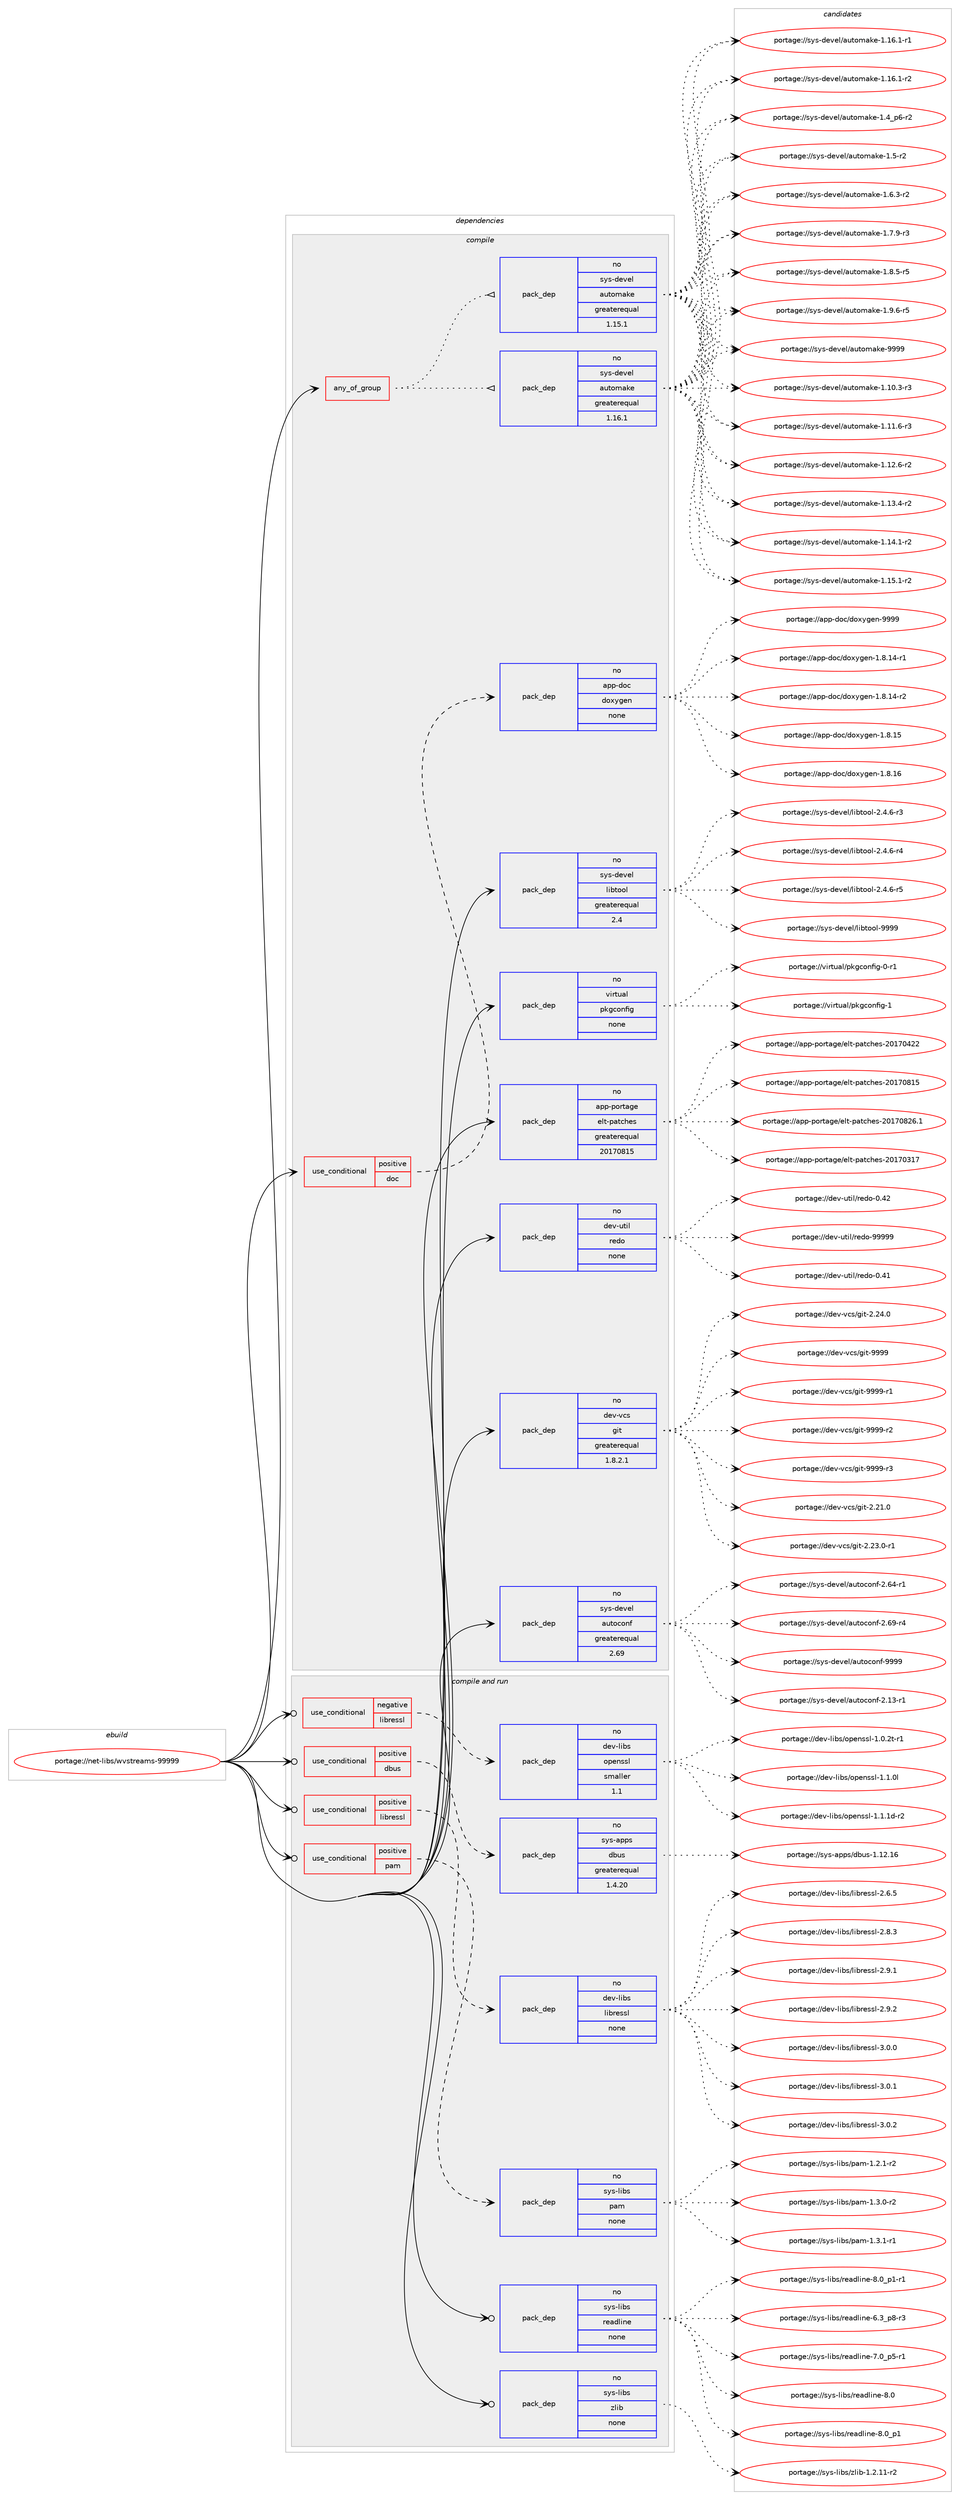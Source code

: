digraph prolog {

# *************
# Graph options
# *************

newrank=true;
concentrate=true;
compound=true;
graph [rankdir=LR,fontname=Helvetica,fontsize=10,ranksep=1.5];#, ranksep=2.5, nodesep=0.2];
edge  [arrowhead=vee];
node  [fontname=Helvetica,fontsize=10];

# **********
# The ebuild
# **********

subgraph cluster_leftcol {
color=gray;
rank=same;
label=<<i>ebuild</i>>;
id [label="portage://net-libs/wvstreams-99999", color=red, width=4, href="../net-libs/wvstreams-99999.svg"];
}

# ****************
# The dependencies
# ****************

subgraph cluster_midcol {
color=gray;
label=<<i>dependencies</i>>;
subgraph cluster_compile {
fillcolor="#eeeeee";
style=filled;
label=<<i>compile</i>>;
subgraph any5876 {
dependency362014 [label=<<TABLE BORDER="0" CELLBORDER="1" CELLSPACING="0" CELLPADDING="4"><TR><TD CELLPADDING="10">any_of_group</TD></TR></TABLE>>, shape=none, color=red];subgraph pack265403 {
dependency362015 [label=<<TABLE BORDER="0" CELLBORDER="1" CELLSPACING="0" CELLPADDING="4" WIDTH="220"><TR><TD ROWSPAN="6" CELLPADDING="30">pack_dep</TD></TR><TR><TD WIDTH="110">no</TD></TR><TR><TD>sys-devel</TD></TR><TR><TD>automake</TD></TR><TR><TD>greaterequal</TD></TR><TR><TD>1.16.1</TD></TR></TABLE>>, shape=none, color=blue];
}
dependency362014:e -> dependency362015:w [weight=20,style="dotted",arrowhead="oinv"];
subgraph pack265404 {
dependency362016 [label=<<TABLE BORDER="0" CELLBORDER="1" CELLSPACING="0" CELLPADDING="4" WIDTH="220"><TR><TD ROWSPAN="6" CELLPADDING="30">pack_dep</TD></TR><TR><TD WIDTH="110">no</TD></TR><TR><TD>sys-devel</TD></TR><TR><TD>automake</TD></TR><TR><TD>greaterequal</TD></TR><TR><TD>1.15.1</TD></TR></TABLE>>, shape=none, color=blue];
}
dependency362014:e -> dependency362016:w [weight=20,style="dotted",arrowhead="oinv"];
}
id:e -> dependency362014:w [weight=20,style="solid",arrowhead="vee"];
subgraph cond90583 {
dependency362017 [label=<<TABLE BORDER="0" CELLBORDER="1" CELLSPACING="0" CELLPADDING="4"><TR><TD ROWSPAN="3" CELLPADDING="10">use_conditional</TD></TR><TR><TD>positive</TD></TR><TR><TD>doc</TD></TR></TABLE>>, shape=none, color=red];
subgraph pack265405 {
dependency362018 [label=<<TABLE BORDER="0" CELLBORDER="1" CELLSPACING="0" CELLPADDING="4" WIDTH="220"><TR><TD ROWSPAN="6" CELLPADDING="30">pack_dep</TD></TR><TR><TD WIDTH="110">no</TD></TR><TR><TD>app-doc</TD></TR><TR><TD>doxygen</TD></TR><TR><TD>none</TD></TR><TR><TD></TD></TR></TABLE>>, shape=none, color=blue];
}
dependency362017:e -> dependency362018:w [weight=20,style="dashed",arrowhead="vee"];
}
id:e -> dependency362017:w [weight=20,style="solid",arrowhead="vee"];
subgraph pack265406 {
dependency362019 [label=<<TABLE BORDER="0" CELLBORDER="1" CELLSPACING="0" CELLPADDING="4" WIDTH="220"><TR><TD ROWSPAN="6" CELLPADDING="30">pack_dep</TD></TR><TR><TD WIDTH="110">no</TD></TR><TR><TD>app-portage</TD></TR><TR><TD>elt-patches</TD></TR><TR><TD>greaterequal</TD></TR><TR><TD>20170815</TD></TR></TABLE>>, shape=none, color=blue];
}
id:e -> dependency362019:w [weight=20,style="solid",arrowhead="vee"];
subgraph pack265407 {
dependency362020 [label=<<TABLE BORDER="0" CELLBORDER="1" CELLSPACING="0" CELLPADDING="4" WIDTH="220"><TR><TD ROWSPAN="6" CELLPADDING="30">pack_dep</TD></TR><TR><TD WIDTH="110">no</TD></TR><TR><TD>dev-util</TD></TR><TR><TD>redo</TD></TR><TR><TD>none</TD></TR><TR><TD></TD></TR></TABLE>>, shape=none, color=blue];
}
id:e -> dependency362020:w [weight=20,style="solid",arrowhead="vee"];
subgraph pack265408 {
dependency362021 [label=<<TABLE BORDER="0" CELLBORDER="1" CELLSPACING="0" CELLPADDING="4" WIDTH="220"><TR><TD ROWSPAN="6" CELLPADDING="30">pack_dep</TD></TR><TR><TD WIDTH="110">no</TD></TR><TR><TD>dev-vcs</TD></TR><TR><TD>git</TD></TR><TR><TD>greaterequal</TD></TR><TR><TD>1.8.2.1</TD></TR></TABLE>>, shape=none, color=blue];
}
id:e -> dependency362021:w [weight=20,style="solid",arrowhead="vee"];
subgraph pack265409 {
dependency362022 [label=<<TABLE BORDER="0" CELLBORDER="1" CELLSPACING="0" CELLPADDING="4" WIDTH="220"><TR><TD ROWSPAN="6" CELLPADDING="30">pack_dep</TD></TR><TR><TD WIDTH="110">no</TD></TR><TR><TD>sys-devel</TD></TR><TR><TD>autoconf</TD></TR><TR><TD>greaterequal</TD></TR><TR><TD>2.69</TD></TR></TABLE>>, shape=none, color=blue];
}
id:e -> dependency362022:w [weight=20,style="solid",arrowhead="vee"];
subgraph pack265410 {
dependency362023 [label=<<TABLE BORDER="0" CELLBORDER="1" CELLSPACING="0" CELLPADDING="4" WIDTH="220"><TR><TD ROWSPAN="6" CELLPADDING="30">pack_dep</TD></TR><TR><TD WIDTH="110">no</TD></TR><TR><TD>sys-devel</TD></TR><TR><TD>libtool</TD></TR><TR><TD>greaterequal</TD></TR><TR><TD>2.4</TD></TR></TABLE>>, shape=none, color=blue];
}
id:e -> dependency362023:w [weight=20,style="solid",arrowhead="vee"];
subgraph pack265411 {
dependency362024 [label=<<TABLE BORDER="0" CELLBORDER="1" CELLSPACING="0" CELLPADDING="4" WIDTH="220"><TR><TD ROWSPAN="6" CELLPADDING="30">pack_dep</TD></TR><TR><TD WIDTH="110">no</TD></TR><TR><TD>virtual</TD></TR><TR><TD>pkgconfig</TD></TR><TR><TD>none</TD></TR><TR><TD></TD></TR></TABLE>>, shape=none, color=blue];
}
id:e -> dependency362024:w [weight=20,style="solid",arrowhead="vee"];
}
subgraph cluster_compileandrun {
fillcolor="#eeeeee";
style=filled;
label=<<i>compile and run</i>>;
subgraph cond90584 {
dependency362025 [label=<<TABLE BORDER="0" CELLBORDER="1" CELLSPACING="0" CELLPADDING="4"><TR><TD ROWSPAN="3" CELLPADDING="10">use_conditional</TD></TR><TR><TD>negative</TD></TR><TR><TD>libressl</TD></TR></TABLE>>, shape=none, color=red];
subgraph pack265412 {
dependency362026 [label=<<TABLE BORDER="0" CELLBORDER="1" CELLSPACING="0" CELLPADDING="4" WIDTH="220"><TR><TD ROWSPAN="6" CELLPADDING="30">pack_dep</TD></TR><TR><TD WIDTH="110">no</TD></TR><TR><TD>dev-libs</TD></TR><TR><TD>openssl</TD></TR><TR><TD>smaller</TD></TR><TR><TD>1.1</TD></TR></TABLE>>, shape=none, color=blue];
}
dependency362025:e -> dependency362026:w [weight=20,style="dashed",arrowhead="vee"];
}
id:e -> dependency362025:w [weight=20,style="solid",arrowhead="odotvee"];
subgraph cond90585 {
dependency362027 [label=<<TABLE BORDER="0" CELLBORDER="1" CELLSPACING="0" CELLPADDING="4"><TR><TD ROWSPAN="3" CELLPADDING="10">use_conditional</TD></TR><TR><TD>positive</TD></TR><TR><TD>dbus</TD></TR></TABLE>>, shape=none, color=red];
subgraph pack265413 {
dependency362028 [label=<<TABLE BORDER="0" CELLBORDER="1" CELLSPACING="0" CELLPADDING="4" WIDTH="220"><TR><TD ROWSPAN="6" CELLPADDING="30">pack_dep</TD></TR><TR><TD WIDTH="110">no</TD></TR><TR><TD>sys-apps</TD></TR><TR><TD>dbus</TD></TR><TR><TD>greaterequal</TD></TR><TR><TD>1.4.20</TD></TR></TABLE>>, shape=none, color=blue];
}
dependency362027:e -> dependency362028:w [weight=20,style="dashed",arrowhead="vee"];
}
id:e -> dependency362027:w [weight=20,style="solid",arrowhead="odotvee"];
subgraph cond90586 {
dependency362029 [label=<<TABLE BORDER="0" CELLBORDER="1" CELLSPACING="0" CELLPADDING="4"><TR><TD ROWSPAN="3" CELLPADDING="10">use_conditional</TD></TR><TR><TD>positive</TD></TR><TR><TD>libressl</TD></TR></TABLE>>, shape=none, color=red];
subgraph pack265414 {
dependency362030 [label=<<TABLE BORDER="0" CELLBORDER="1" CELLSPACING="0" CELLPADDING="4" WIDTH="220"><TR><TD ROWSPAN="6" CELLPADDING="30">pack_dep</TD></TR><TR><TD WIDTH="110">no</TD></TR><TR><TD>dev-libs</TD></TR><TR><TD>libressl</TD></TR><TR><TD>none</TD></TR><TR><TD></TD></TR></TABLE>>, shape=none, color=blue];
}
dependency362029:e -> dependency362030:w [weight=20,style="dashed",arrowhead="vee"];
}
id:e -> dependency362029:w [weight=20,style="solid",arrowhead="odotvee"];
subgraph cond90587 {
dependency362031 [label=<<TABLE BORDER="0" CELLBORDER="1" CELLSPACING="0" CELLPADDING="4"><TR><TD ROWSPAN="3" CELLPADDING="10">use_conditional</TD></TR><TR><TD>positive</TD></TR><TR><TD>pam</TD></TR></TABLE>>, shape=none, color=red];
subgraph pack265415 {
dependency362032 [label=<<TABLE BORDER="0" CELLBORDER="1" CELLSPACING="0" CELLPADDING="4" WIDTH="220"><TR><TD ROWSPAN="6" CELLPADDING="30">pack_dep</TD></TR><TR><TD WIDTH="110">no</TD></TR><TR><TD>sys-libs</TD></TR><TR><TD>pam</TD></TR><TR><TD>none</TD></TR><TR><TD></TD></TR></TABLE>>, shape=none, color=blue];
}
dependency362031:e -> dependency362032:w [weight=20,style="dashed",arrowhead="vee"];
}
id:e -> dependency362031:w [weight=20,style="solid",arrowhead="odotvee"];
subgraph pack265416 {
dependency362033 [label=<<TABLE BORDER="0" CELLBORDER="1" CELLSPACING="0" CELLPADDING="4" WIDTH="220"><TR><TD ROWSPAN="6" CELLPADDING="30">pack_dep</TD></TR><TR><TD WIDTH="110">no</TD></TR><TR><TD>sys-libs</TD></TR><TR><TD>readline</TD></TR><TR><TD>none</TD></TR><TR><TD></TD></TR></TABLE>>, shape=none, color=blue];
}
id:e -> dependency362033:w [weight=20,style="solid",arrowhead="odotvee"];
subgraph pack265417 {
dependency362034 [label=<<TABLE BORDER="0" CELLBORDER="1" CELLSPACING="0" CELLPADDING="4" WIDTH="220"><TR><TD ROWSPAN="6" CELLPADDING="30">pack_dep</TD></TR><TR><TD WIDTH="110">no</TD></TR><TR><TD>sys-libs</TD></TR><TR><TD>zlib</TD></TR><TR><TD>none</TD></TR><TR><TD></TD></TR></TABLE>>, shape=none, color=blue];
}
id:e -> dependency362034:w [weight=20,style="solid",arrowhead="odotvee"];
}
subgraph cluster_run {
fillcolor="#eeeeee";
style=filled;
label=<<i>run</i>>;
}
}

# **************
# The candidates
# **************

subgraph cluster_choices {
rank=same;
color=gray;
label=<<i>candidates</i>>;

subgraph choice265403 {
color=black;
nodesep=1;
choiceportage11512111545100101118101108479711711611110997107101454946494846514511451 [label="portage://sys-devel/automake-1.10.3-r3", color=red, width=4,href="../sys-devel/automake-1.10.3-r3.svg"];
choiceportage11512111545100101118101108479711711611110997107101454946494946544511451 [label="portage://sys-devel/automake-1.11.6-r3", color=red, width=4,href="../sys-devel/automake-1.11.6-r3.svg"];
choiceportage11512111545100101118101108479711711611110997107101454946495046544511450 [label="portage://sys-devel/automake-1.12.6-r2", color=red, width=4,href="../sys-devel/automake-1.12.6-r2.svg"];
choiceportage11512111545100101118101108479711711611110997107101454946495146524511450 [label="portage://sys-devel/automake-1.13.4-r2", color=red, width=4,href="../sys-devel/automake-1.13.4-r2.svg"];
choiceportage11512111545100101118101108479711711611110997107101454946495246494511450 [label="portage://sys-devel/automake-1.14.1-r2", color=red, width=4,href="../sys-devel/automake-1.14.1-r2.svg"];
choiceportage11512111545100101118101108479711711611110997107101454946495346494511450 [label="portage://sys-devel/automake-1.15.1-r2", color=red, width=4,href="../sys-devel/automake-1.15.1-r2.svg"];
choiceportage11512111545100101118101108479711711611110997107101454946495446494511449 [label="portage://sys-devel/automake-1.16.1-r1", color=red, width=4,href="../sys-devel/automake-1.16.1-r1.svg"];
choiceportage11512111545100101118101108479711711611110997107101454946495446494511450 [label="portage://sys-devel/automake-1.16.1-r2", color=red, width=4,href="../sys-devel/automake-1.16.1-r2.svg"];
choiceportage115121115451001011181011084797117116111109971071014549465295112544511450 [label="portage://sys-devel/automake-1.4_p6-r2", color=red, width=4,href="../sys-devel/automake-1.4_p6-r2.svg"];
choiceportage11512111545100101118101108479711711611110997107101454946534511450 [label="portage://sys-devel/automake-1.5-r2", color=red, width=4,href="../sys-devel/automake-1.5-r2.svg"];
choiceportage115121115451001011181011084797117116111109971071014549465446514511450 [label="portage://sys-devel/automake-1.6.3-r2", color=red, width=4,href="../sys-devel/automake-1.6.3-r2.svg"];
choiceportage115121115451001011181011084797117116111109971071014549465546574511451 [label="portage://sys-devel/automake-1.7.9-r3", color=red, width=4,href="../sys-devel/automake-1.7.9-r3.svg"];
choiceportage115121115451001011181011084797117116111109971071014549465646534511453 [label="portage://sys-devel/automake-1.8.5-r5", color=red, width=4,href="../sys-devel/automake-1.8.5-r5.svg"];
choiceportage115121115451001011181011084797117116111109971071014549465746544511453 [label="portage://sys-devel/automake-1.9.6-r5", color=red, width=4,href="../sys-devel/automake-1.9.6-r5.svg"];
choiceportage115121115451001011181011084797117116111109971071014557575757 [label="portage://sys-devel/automake-9999", color=red, width=4,href="../sys-devel/automake-9999.svg"];
dependency362015:e -> choiceportage11512111545100101118101108479711711611110997107101454946494846514511451:w [style=dotted,weight="100"];
dependency362015:e -> choiceportage11512111545100101118101108479711711611110997107101454946494946544511451:w [style=dotted,weight="100"];
dependency362015:e -> choiceportage11512111545100101118101108479711711611110997107101454946495046544511450:w [style=dotted,weight="100"];
dependency362015:e -> choiceportage11512111545100101118101108479711711611110997107101454946495146524511450:w [style=dotted,weight="100"];
dependency362015:e -> choiceportage11512111545100101118101108479711711611110997107101454946495246494511450:w [style=dotted,weight="100"];
dependency362015:e -> choiceportage11512111545100101118101108479711711611110997107101454946495346494511450:w [style=dotted,weight="100"];
dependency362015:e -> choiceportage11512111545100101118101108479711711611110997107101454946495446494511449:w [style=dotted,weight="100"];
dependency362015:e -> choiceportage11512111545100101118101108479711711611110997107101454946495446494511450:w [style=dotted,weight="100"];
dependency362015:e -> choiceportage115121115451001011181011084797117116111109971071014549465295112544511450:w [style=dotted,weight="100"];
dependency362015:e -> choiceportage11512111545100101118101108479711711611110997107101454946534511450:w [style=dotted,weight="100"];
dependency362015:e -> choiceportage115121115451001011181011084797117116111109971071014549465446514511450:w [style=dotted,weight="100"];
dependency362015:e -> choiceportage115121115451001011181011084797117116111109971071014549465546574511451:w [style=dotted,weight="100"];
dependency362015:e -> choiceportage115121115451001011181011084797117116111109971071014549465646534511453:w [style=dotted,weight="100"];
dependency362015:e -> choiceportage115121115451001011181011084797117116111109971071014549465746544511453:w [style=dotted,weight="100"];
dependency362015:e -> choiceportage115121115451001011181011084797117116111109971071014557575757:w [style=dotted,weight="100"];
}
subgraph choice265404 {
color=black;
nodesep=1;
choiceportage11512111545100101118101108479711711611110997107101454946494846514511451 [label="portage://sys-devel/automake-1.10.3-r3", color=red, width=4,href="../sys-devel/automake-1.10.3-r3.svg"];
choiceportage11512111545100101118101108479711711611110997107101454946494946544511451 [label="portage://sys-devel/automake-1.11.6-r3", color=red, width=4,href="../sys-devel/automake-1.11.6-r3.svg"];
choiceportage11512111545100101118101108479711711611110997107101454946495046544511450 [label="portage://sys-devel/automake-1.12.6-r2", color=red, width=4,href="../sys-devel/automake-1.12.6-r2.svg"];
choiceportage11512111545100101118101108479711711611110997107101454946495146524511450 [label="portage://sys-devel/automake-1.13.4-r2", color=red, width=4,href="../sys-devel/automake-1.13.4-r2.svg"];
choiceportage11512111545100101118101108479711711611110997107101454946495246494511450 [label="portage://sys-devel/automake-1.14.1-r2", color=red, width=4,href="../sys-devel/automake-1.14.1-r2.svg"];
choiceportage11512111545100101118101108479711711611110997107101454946495346494511450 [label="portage://sys-devel/automake-1.15.1-r2", color=red, width=4,href="../sys-devel/automake-1.15.1-r2.svg"];
choiceportage11512111545100101118101108479711711611110997107101454946495446494511449 [label="portage://sys-devel/automake-1.16.1-r1", color=red, width=4,href="../sys-devel/automake-1.16.1-r1.svg"];
choiceportage11512111545100101118101108479711711611110997107101454946495446494511450 [label="portage://sys-devel/automake-1.16.1-r2", color=red, width=4,href="../sys-devel/automake-1.16.1-r2.svg"];
choiceportage115121115451001011181011084797117116111109971071014549465295112544511450 [label="portage://sys-devel/automake-1.4_p6-r2", color=red, width=4,href="../sys-devel/automake-1.4_p6-r2.svg"];
choiceportage11512111545100101118101108479711711611110997107101454946534511450 [label="portage://sys-devel/automake-1.5-r2", color=red, width=4,href="../sys-devel/automake-1.5-r2.svg"];
choiceportage115121115451001011181011084797117116111109971071014549465446514511450 [label="portage://sys-devel/automake-1.6.3-r2", color=red, width=4,href="../sys-devel/automake-1.6.3-r2.svg"];
choiceportage115121115451001011181011084797117116111109971071014549465546574511451 [label="portage://sys-devel/automake-1.7.9-r3", color=red, width=4,href="../sys-devel/automake-1.7.9-r3.svg"];
choiceportage115121115451001011181011084797117116111109971071014549465646534511453 [label="portage://sys-devel/automake-1.8.5-r5", color=red, width=4,href="../sys-devel/automake-1.8.5-r5.svg"];
choiceportage115121115451001011181011084797117116111109971071014549465746544511453 [label="portage://sys-devel/automake-1.9.6-r5", color=red, width=4,href="../sys-devel/automake-1.9.6-r5.svg"];
choiceportage115121115451001011181011084797117116111109971071014557575757 [label="portage://sys-devel/automake-9999", color=red, width=4,href="../sys-devel/automake-9999.svg"];
dependency362016:e -> choiceportage11512111545100101118101108479711711611110997107101454946494846514511451:w [style=dotted,weight="100"];
dependency362016:e -> choiceportage11512111545100101118101108479711711611110997107101454946494946544511451:w [style=dotted,weight="100"];
dependency362016:e -> choiceportage11512111545100101118101108479711711611110997107101454946495046544511450:w [style=dotted,weight="100"];
dependency362016:e -> choiceportage11512111545100101118101108479711711611110997107101454946495146524511450:w [style=dotted,weight="100"];
dependency362016:e -> choiceportage11512111545100101118101108479711711611110997107101454946495246494511450:w [style=dotted,weight="100"];
dependency362016:e -> choiceportage11512111545100101118101108479711711611110997107101454946495346494511450:w [style=dotted,weight="100"];
dependency362016:e -> choiceportage11512111545100101118101108479711711611110997107101454946495446494511449:w [style=dotted,weight="100"];
dependency362016:e -> choiceportage11512111545100101118101108479711711611110997107101454946495446494511450:w [style=dotted,weight="100"];
dependency362016:e -> choiceportage115121115451001011181011084797117116111109971071014549465295112544511450:w [style=dotted,weight="100"];
dependency362016:e -> choiceportage11512111545100101118101108479711711611110997107101454946534511450:w [style=dotted,weight="100"];
dependency362016:e -> choiceportage115121115451001011181011084797117116111109971071014549465446514511450:w [style=dotted,weight="100"];
dependency362016:e -> choiceportage115121115451001011181011084797117116111109971071014549465546574511451:w [style=dotted,weight="100"];
dependency362016:e -> choiceportage115121115451001011181011084797117116111109971071014549465646534511453:w [style=dotted,weight="100"];
dependency362016:e -> choiceportage115121115451001011181011084797117116111109971071014549465746544511453:w [style=dotted,weight="100"];
dependency362016:e -> choiceportage115121115451001011181011084797117116111109971071014557575757:w [style=dotted,weight="100"];
}
subgraph choice265405 {
color=black;
nodesep=1;
choiceportage97112112451001119947100111120121103101110454946564649524511449 [label="portage://app-doc/doxygen-1.8.14-r1", color=red, width=4,href="../app-doc/doxygen-1.8.14-r1.svg"];
choiceportage97112112451001119947100111120121103101110454946564649524511450 [label="portage://app-doc/doxygen-1.8.14-r2", color=red, width=4,href="../app-doc/doxygen-1.8.14-r2.svg"];
choiceportage9711211245100111994710011112012110310111045494656464953 [label="portage://app-doc/doxygen-1.8.15", color=red, width=4,href="../app-doc/doxygen-1.8.15.svg"];
choiceportage9711211245100111994710011112012110310111045494656464954 [label="portage://app-doc/doxygen-1.8.16", color=red, width=4,href="../app-doc/doxygen-1.8.16.svg"];
choiceportage971121124510011199471001111201211031011104557575757 [label="portage://app-doc/doxygen-9999", color=red, width=4,href="../app-doc/doxygen-9999.svg"];
dependency362018:e -> choiceportage97112112451001119947100111120121103101110454946564649524511449:w [style=dotted,weight="100"];
dependency362018:e -> choiceportage97112112451001119947100111120121103101110454946564649524511450:w [style=dotted,weight="100"];
dependency362018:e -> choiceportage9711211245100111994710011112012110310111045494656464953:w [style=dotted,weight="100"];
dependency362018:e -> choiceportage9711211245100111994710011112012110310111045494656464954:w [style=dotted,weight="100"];
dependency362018:e -> choiceportage971121124510011199471001111201211031011104557575757:w [style=dotted,weight="100"];
}
subgraph choice265406 {
color=black;
nodesep=1;
choiceportage97112112451121111141169710310147101108116451129711699104101115455048495548514955 [label="portage://app-portage/elt-patches-20170317", color=red, width=4,href="../app-portage/elt-patches-20170317.svg"];
choiceportage97112112451121111141169710310147101108116451129711699104101115455048495548525050 [label="portage://app-portage/elt-patches-20170422", color=red, width=4,href="../app-portage/elt-patches-20170422.svg"];
choiceportage97112112451121111141169710310147101108116451129711699104101115455048495548564953 [label="portage://app-portage/elt-patches-20170815", color=red, width=4,href="../app-portage/elt-patches-20170815.svg"];
choiceportage971121124511211111411697103101471011081164511297116991041011154550484955485650544649 [label="portage://app-portage/elt-patches-20170826.1", color=red, width=4,href="../app-portage/elt-patches-20170826.1.svg"];
dependency362019:e -> choiceportage97112112451121111141169710310147101108116451129711699104101115455048495548514955:w [style=dotted,weight="100"];
dependency362019:e -> choiceportage97112112451121111141169710310147101108116451129711699104101115455048495548525050:w [style=dotted,weight="100"];
dependency362019:e -> choiceportage97112112451121111141169710310147101108116451129711699104101115455048495548564953:w [style=dotted,weight="100"];
dependency362019:e -> choiceportage971121124511211111411697103101471011081164511297116991041011154550484955485650544649:w [style=dotted,weight="100"];
}
subgraph choice265407 {
color=black;
nodesep=1;
choiceportage10010111845117116105108471141011001114548465249 [label="portage://dev-util/redo-0.41", color=red, width=4,href="../dev-util/redo-0.41.svg"];
choiceportage10010111845117116105108471141011001114548465250 [label="portage://dev-util/redo-0.42", color=red, width=4,href="../dev-util/redo-0.42.svg"];
choiceportage1001011184511711610510847114101100111455757575757 [label="portage://dev-util/redo-99999", color=red, width=4,href="../dev-util/redo-99999.svg"];
dependency362020:e -> choiceportage10010111845117116105108471141011001114548465249:w [style=dotted,weight="100"];
dependency362020:e -> choiceportage10010111845117116105108471141011001114548465250:w [style=dotted,weight="100"];
dependency362020:e -> choiceportage1001011184511711610510847114101100111455757575757:w [style=dotted,weight="100"];
}
subgraph choice265408 {
color=black;
nodesep=1;
choiceportage10010111845118991154710310511645504650494648 [label="portage://dev-vcs/git-2.21.0", color=red, width=4,href="../dev-vcs/git-2.21.0.svg"];
choiceportage100101118451189911547103105116455046505146484511449 [label="portage://dev-vcs/git-2.23.0-r1", color=red, width=4,href="../dev-vcs/git-2.23.0-r1.svg"];
choiceportage10010111845118991154710310511645504650524648 [label="portage://dev-vcs/git-2.24.0", color=red, width=4,href="../dev-vcs/git-2.24.0.svg"];
choiceportage1001011184511899115471031051164557575757 [label="portage://dev-vcs/git-9999", color=red, width=4,href="../dev-vcs/git-9999.svg"];
choiceportage10010111845118991154710310511645575757574511449 [label="portage://dev-vcs/git-9999-r1", color=red, width=4,href="../dev-vcs/git-9999-r1.svg"];
choiceportage10010111845118991154710310511645575757574511450 [label="portage://dev-vcs/git-9999-r2", color=red, width=4,href="../dev-vcs/git-9999-r2.svg"];
choiceportage10010111845118991154710310511645575757574511451 [label="portage://dev-vcs/git-9999-r3", color=red, width=4,href="../dev-vcs/git-9999-r3.svg"];
dependency362021:e -> choiceportage10010111845118991154710310511645504650494648:w [style=dotted,weight="100"];
dependency362021:e -> choiceportage100101118451189911547103105116455046505146484511449:w [style=dotted,weight="100"];
dependency362021:e -> choiceportage10010111845118991154710310511645504650524648:w [style=dotted,weight="100"];
dependency362021:e -> choiceportage1001011184511899115471031051164557575757:w [style=dotted,weight="100"];
dependency362021:e -> choiceportage10010111845118991154710310511645575757574511449:w [style=dotted,weight="100"];
dependency362021:e -> choiceportage10010111845118991154710310511645575757574511450:w [style=dotted,weight="100"];
dependency362021:e -> choiceportage10010111845118991154710310511645575757574511451:w [style=dotted,weight="100"];
}
subgraph choice265409 {
color=black;
nodesep=1;
choiceportage1151211154510010111810110847971171161119911111010245504649514511449 [label="portage://sys-devel/autoconf-2.13-r1", color=red, width=4,href="../sys-devel/autoconf-2.13-r1.svg"];
choiceportage1151211154510010111810110847971171161119911111010245504654524511449 [label="portage://sys-devel/autoconf-2.64-r1", color=red, width=4,href="../sys-devel/autoconf-2.64-r1.svg"];
choiceportage1151211154510010111810110847971171161119911111010245504654574511452 [label="portage://sys-devel/autoconf-2.69-r4", color=red, width=4,href="../sys-devel/autoconf-2.69-r4.svg"];
choiceportage115121115451001011181011084797117116111991111101024557575757 [label="portage://sys-devel/autoconf-9999", color=red, width=4,href="../sys-devel/autoconf-9999.svg"];
dependency362022:e -> choiceportage1151211154510010111810110847971171161119911111010245504649514511449:w [style=dotted,weight="100"];
dependency362022:e -> choiceportage1151211154510010111810110847971171161119911111010245504654524511449:w [style=dotted,weight="100"];
dependency362022:e -> choiceportage1151211154510010111810110847971171161119911111010245504654574511452:w [style=dotted,weight="100"];
dependency362022:e -> choiceportage115121115451001011181011084797117116111991111101024557575757:w [style=dotted,weight="100"];
}
subgraph choice265410 {
color=black;
nodesep=1;
choiceportage1151211154510010111810110847108105981161111111084550465246544511451 [label="portage://sys-devel/libtool-2.4.6-r3", color=red, width=4,href="../sys-devel/libtool-2.4.6-r3.svg"];
choiceportage1151211154510010111810110847108105981161111111084550465246544511452 [label="portage://sys-devel/libtool-2.4.6-r4", color=red, width=4,href="../sys-devel/libtool-2.4.6-r4.svg"];
choiceportage1151211154510010111810110847108105981161111111084550465246544511453 [label="portage://sys-devel/libtool-2.4.6-r5", color=red, width=4,href="../sys-devel/libtool-2.4.6-r5.svg"];
choiceportage1151211154510010111810110847108105981161111111084557575757 [label="portage://sys-devel/libtool-9999", color=red, width=4,href="../sys-devel/libtool-9999.svg"];
dependency362023:e -> choiceportage1151211154510010111810110847108105981161111111084550465246544511451:w [style=dotted,weight="100"];
dependency362023:e -> choiceportage1151211154510010111810110847108105981161111111084550465246544511452:w [style=dotted,weight="100"];
dependency362023:e -> choiceportage1151211154510010111810110847108105981161111111084550465246544511453:w [style=dotted,weight="100"];
dependency362023:e -> choiceportage1151211154510010111810110847108105981161111111084557575757:w [style=dotted,weight="100"];
}
subgraph choice265411 {
color=black;
nodesep=1;
choiceportage11810511411611797108471121071039911111010210510345484511449 [label="portage://virtual/pkgconfig-0-r1", color=red, width=4,href="../virtual/pkgconfig-0-r1.svg"];
choiceportage1181051141161179710847112107103991111101021051034549 [label="portage://virtual/pkgconfig-1", color=red, width=4,href="../virtual/pkgconfig-1.svg"];
dependency362024:e -> choiceportage11810511411611797108471121071039911111010210510345484511449:w [style=dotted,weight="100"];
dependency362024:e -> choiceportage1181051141161179710847112107103991111101021051034549:w [style=dotted,weight="100"];
}
subgraph choice265412 {
color=black;
nodesep=1;
choiceportage1001011184510810598115471111121011101151151084549464846501164511449 [label="portage://dev-libs/openssl-1.0.2t-r1", color=red, width=4,href="../dev-libs/openssl-1.0.2t-r1.svg"];
choiceportage100101118451081059811547111112101110115115108454946494648108 [label="portage://dev-libs/openssl-1.1.0l", color=red, width=4,href="../dev-libs/openssl-1.1.0l.svg"];
choiceportage1001011184510810598115471111121011101151151084549464946491004511450 [label="portage://dev-libs/openssl-1.1.1d-r2", color=red, width=4,href="../dev-libs/openssl-1.1.1d-r2.svg"];
dependency362026:e -> choiceportage1001011184510810598115471111121011101151151084549464846501164511449:w [style=dotted,weight="100"];
dependency362026:e -> choiceportage100101118451081059811547111112101110115115108454946494648108:w [style=dotted,weight="100"];
dependency362026:e -> choiceportage1001011184510810598115471111121011101151151084549464946491004511450:w [style=dotted,weight="100"];
}
subgraph choice265413 {
color=black;
nodesep=1;
choiceportage115121115459711211211547100981171154549464950464954 [label="portage://sys-apps/dbus-1.12.16", color=red, width=4,href="../sys-apps/dbus-1.12.16.svg"];
dependency362028:e -> choiceportage115121115459711211211547100981171154549464950464954:w [style=dotted,weight="100"];
}
subgraph choice265414 {
color=black;
nodesep=1;
choiceportage10010111845108105981154710810598114101115115108455046544653 [label="portage://dev-libs/libressl-2.6.5", color=red, width=4,href="../dev-libs/libressl-2.6.5.svg"];
choiceportage10010111845108105981154710810598114101115115108455046564651 [label="portage://dev-libs/libressl-2.8.3", color=red, width=4,href="../dev-libs/libressl-2.8.3.svg"];
choiceportage10010111845108105981154710810598114101115115108455046574649 [label="portage://dev-libs/libressl-2.9.1", color=red, width=4,href="../dev-libs/libressl-2.9.1.svg"];
choiceportage10010111845108105981154710810598114101115115108455046574650 [label="portage://dev-libs/libressl-2.9.2", color=red, width=4,href="../dev-libs/libressl-2.9.2.svg"];
choiceportage10010111845108105981154710810598114101115115108455146484648 [label="portage://dev-libs/libressl-3.0.0", color=red, width=4,href="../dev-libs/libressl-3.0.0.svg"];
choiceportage10010111845108105981154710810598114101115115108455146484649 [label="portage://dev-libs/libressl-3.0.1", color=red, width=4,href="../dev-libs/libressl-3.0.1.svg"];
choiceportage10010111845108105981154710810598114101115115108455146484650 [label="portage://dev-libs/libressl-3.0.2", color=red, width=4,href="../dev-libs/libressl-3.0.2.svg"];
dependency362030:e -> choiceportage10010111845108105981154710810598114101115115108455046544653:w [style=dotted,weight="100"];
dependency362030:e -> choiceportage10010111845108105981154710810598114101115115108455046564651:w [style=dotted,weight="100"];
dependency362030:e -> choiceportage10010111845108105981154710810598114101115115108455046574649:w [style=dotted,weight="100"];
dependency362030:e -> choiceportage10010111845108105981154710810598114101115115108455046574650:w [style=dotted,weight="100"];
dependency362030:e -> choiceportage10010111845108105981154710810598114101115115108455146484648:w [style=dotted,weight="100"];
dependency362030:e -> choiceportage10010111845108105981154710810598114101115115108455146484649:w [style=dotted,weight="100"];
dependency362030:e -> choiceportage10010111845108105981154710810598114101115115108455146484650:w [style=dotted,weight="100"];
}
subgraph choice265415 {
color=black;
nodesep=1;
choiceportage115121115451081059811547112971094549465046494511450 [label="portage://sys-libs/pam-1.2.1-r2", color=red, width=4,href="../sys-libs/pam-1.2.1-r2.svg"];
choiceportage115121115451081059811547112971094549465146484511450 [label="portage://sys-libs/pam-1.3.0-r2", color=red, width=4,href="../sys-libs/pam-1.3.0-r2.svg"];
choiceportage115121115451081059811547112971094549465146494511449 [label="portage://sys-libs/pam-1.3.1-r1", color=red, width=4,href="../sys-libs/pam-1.3.1-r1.svg"];
dependency362032:e -> choiceportage115121115451081059811547112971094549465046494511450:w [style=dotted,weight="100"];
dependency362032:e -> choiceportage115121115451081059811547112971094549465146484511450:w [style=dotted,weight="100"];
dependency362032:e -> choiceportage115121115451081059811547112971094549465146494511449:w [style=dotted,weight="100"];
}
subgraph choice265416 {
color=black;
nodesep=1;
choiceportage115121115451081059811547114101971001081051101014554465195112564511451 [label="portage://sys-libs/readline-6.3_p8-r3", color=red, width=4,href="../sys-libs/readline-6.3_p8-r3.svg"];
choiceportage115121115451081059811547114101971001081051101014555464895112534511449 [label="portage://sys-libs/readline-7.0_p5-r1", color=red, width=4,href="../sys-libs/readline-7.0_p5-r1.svg"];
choiceportage1151211154510810598115471141019710010810511010145564648 [label="portage://sys-libs/readline-8.0", color=red, width=4,href="../sys-libs/readline-8.0.svg"];
choiceportage11512111545108105981154711410197100108105110101455646489511249 [label="portage://sys-libs/readline-8.0_p1", color=red, width=4,href="../sys-libs/readline-8.0_p1.svg"];
choiceportage115121115451081059811547114101971001081051101014556464895112494511449 [label="portage://sys-libs/readline-8.0_p1-r1", color=red, width=4,href="../sys-libs/readline-8.0_p1-r1.svg"];
dependency362033:e -> choiceportage115121115451081059811547114101971001081051101014554465195112564511451:w [style=dotted,weight="100"];
dependency362033:e -> choiceportage115121115451081059811547114101971001081051101014555464895112534511449:w [style=dotted,weight="100"];
dependency362033:e -> choiceportage1151211154510810598115471141019710010810511010145564648:w [style=dotted,weight="100"];
dependency362033:e -> choiceportage11512111545108105981154711410197100108105110101455646489511249:w [style=dotted,weight="100"];
dependency362033:e -> choiceportage115121115451081059811547114101971001081051101014556464895112494511449:w [style=dotted,weight="100"];
}
subgraph choice265417 {
color=black;
nodesep=1;
choiceportage11512111545108105981154712210810598454946504649494511450 [label="portage://sys-libs/zlib-1.2.11-r2", color=red, width=4,href="../sys-libs/zlib-1.2.11-r2.svg"];
dependency362034:e -> choiceportage11512111545108105981154712210810598454946504649494511450:w [style=dotted,weight="100"];
}
}

}
